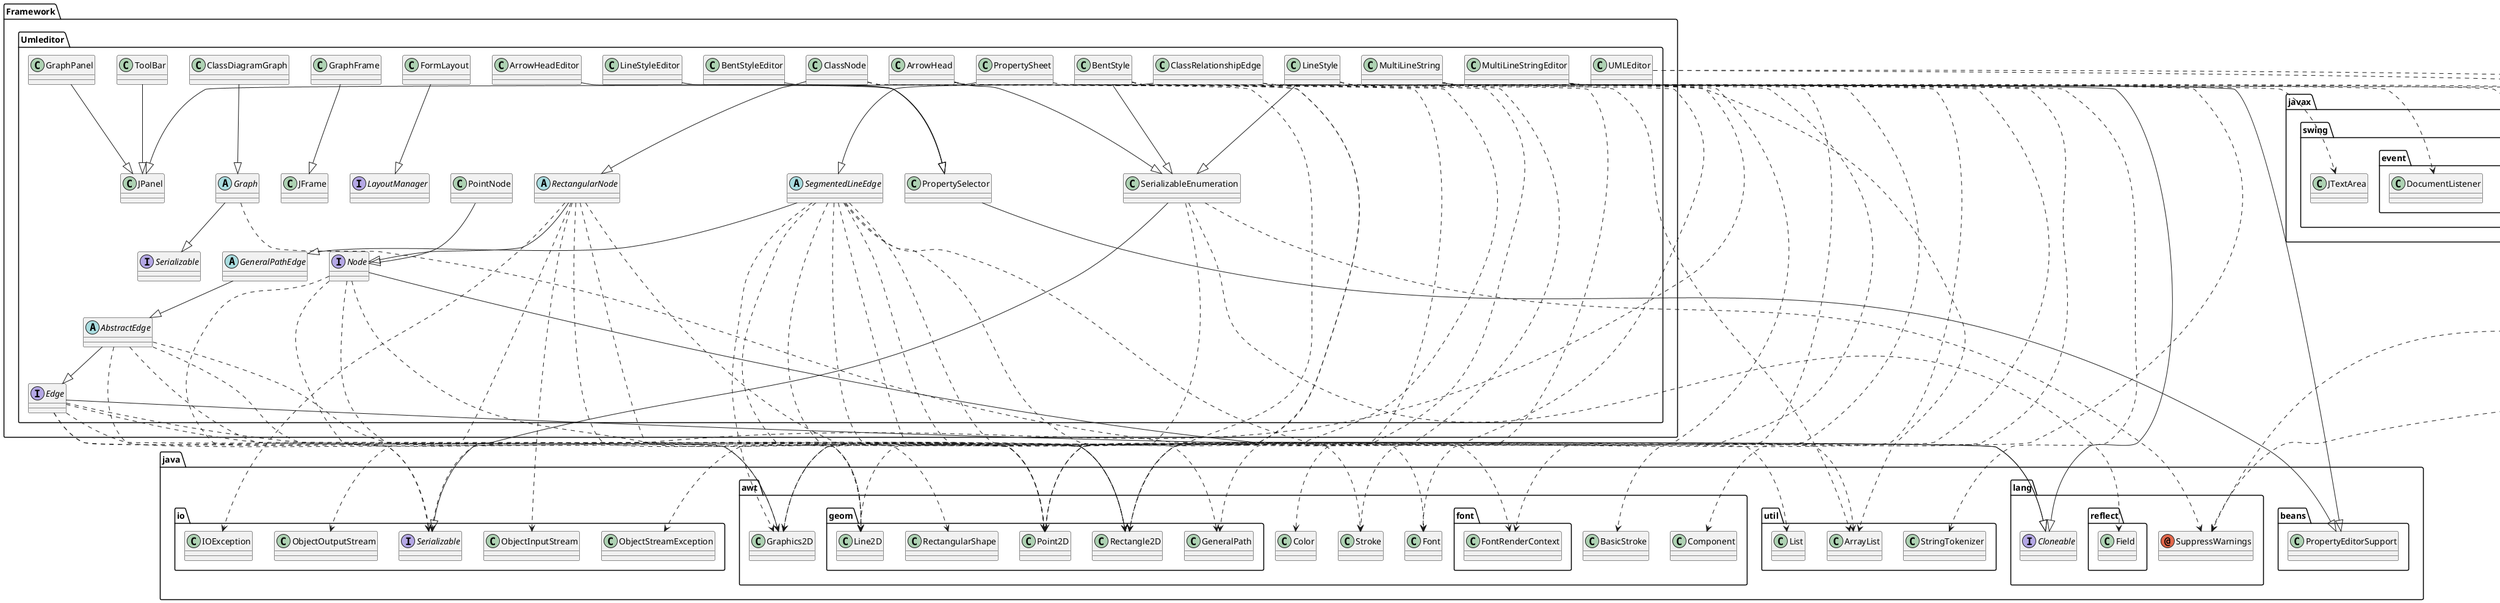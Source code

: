 @startuml Diagramme de classe initial
abstract class Framework.Umleditor.AbstractEdge
abstract class Framework.Umleditor.GeneralPathEdge
abstract class Framework.Umleditor.Graph
abstract class Framework.Umleditor.RectangularNode
abstract class Framework.Umleditor.SegmentedLineEdge
annotation java.lang.SuppressWarnings
class Framework.Umleditor.ArrowHead
class Framework.Umleditor.ArrowHeadEditor
class Framework.Umleditor.BentStyle
class Framework.Umleditor.BentStyleEditor
class Framework.Umleditor.ClassDiagramGraph
class Framework.Umleditor.ClassNode
class Framework.Umleditor.ClassRelationshipEdge
class Framework.Umleditor.FormLayout
class Framework.Umleditor.GraphFrame
class Framework.Umleditor.GraphPanel
class Framework.Umleditor.JFrame
class Framework.Umleditor.JPanel
class Framework.Umleditor.LineStyle
class Framework.Umleditor.LineStyleEditor
class Framework.Umleditor.MultiLineString
class Framework.Umleditor.MultiLineStringEditor
class Framework.Umleditor.PointNode
class Framework.Umleditor.PropertySelector
class Framework.Umleditor.PropertySheet
class Framework.Umleditor.SerializableEnumeration
class Framework.Umleditor.ToolBar
class Framework.Umleditor.UMLEditor
class java.awt.BasicStroke
class java.awt.Color
class java.awt.Component
class java.awt.Font
class java.awt.Graphics2D
class java.awt.Stroke
class java.awt.font.FontRenderContext
class java.awt.geom.GeneralPath
class java.awt.geom.Line2D
class java.awt.geom.Point2D
class java.awt.geom.Rectangle2D
class java.awt.geom.RectangularShape
class java.beans.PropertyEditorSupport
class java.io.IOException
class java.io.ObjectInputStream
class java.io.ObjectOutputStream
class java.io.ObjectStreamException
class java.lang.reflect.Field
class java.util.ArrayList
class java.util.List
class java.util.StringTokenizer
class javax.swing.JFrame
class javax.swing.JScrollPane
class javax.swing.JTextArea
class javax.swing.event.DocumentEvent
class javax.swing.event.DocumentListener
interface Framework.Umleditor.Edge
interface Framework.Umleditor.LayoutManager
interface Framework.Umleditor.Node
interface Framework.Umleditor.Serializable
interface java.io.Serializable
interface java.lang.Cloneable
Framework.Umleditor.AbstractEdge ..> java.awt.Graphics2D
Framework.Umleditor.AbstractEdge ..> java.awt.geom.Line2D
Framework.Umleditor.AbstractEdge ..> java.awt.geom.Point2D
Framework.Umleditor.AbstractEdge ..> java.awt.geom.Rectangle2D
Framework.Umleditor.AbstractEdge --|> Framework.Umleditor.Edge
Framework.Umleditor.GeneralPathEdge --|> Framework.Umleditor.AbstractEdge
Framework.Umleditor.Graph ..> java.util.List
Framework.Umleditor.Graph --|> Framework.Umleditor.Serializable
Framework.Umleditor.RectangularNode ..> java.awt.geom.Point2D
Framework.Umleditor.RectangularNode ..> java.awt.geom.Rectangle2D
Framework.Umleditor.RectangularNode ..> java.awt.geom.RectangularShape
Framework.Umleditor.RectangularNode ..> java.io.IOException
Framework.Umleditor.RectangularNode ..> java.io.ObjectInputStream
Framework.Umleditor.RectangularNode ..> java.io.ObjectOutputStream
Framework.Umleditor.RectangularNode --|> Framework.Umleditor.Node
Framework.Umleditor.SegmentedLineEdge --|> Framework.Umleditor.GeneralPathEdge
Framework.Umleditor.SegmentedLineEdge ..> java.awt.Font
Framework.Umleditor.SegmentedLineEdge ..> java.awt.Graphics2D
Framework.Umleditor.SegmentedLineEdge ..> java.awt.Stroke
Framework.Umleditor.SegmentedLineEdge ..> java.awt.font.FontRenderContext
Framework.Umleditor.SegmentedLineEdge ..> java.awt.geom.GeneralPath
Framework.Umleditor.SegmentedLineEdge ..> java.awt.geom.Line2D
Framework.Umleditor.SegmentedLineEdge ..> java.awt.geom.Point2D
Framework.Umleditor.SegmentedLineEdge ..> java.awt.geom.Rectangle2D
Framework.Umleditor.SegmentedLineEdge ..> java.util.ArrayList
Framework.Umleditor.ArrowHead --|> Framework.Umleditor.SerializableEnumeration
Framework.Umleditor.ArrowHead ..> java.awt.Color
Framework.Umleditor.ArrowHead ..> java.awt.Graphics2D
Framework.Umleditor.ArrowHead ..> java.awt.geom.GeneralPath
Framework.Umleditor.ArrowHead ..> java.awt.geom.Point2D
Framework.Umleditor.ArrowHeadEditor --|> Framework.Umleditor.PropertySelector
Framework.Umleditor.BentStyle --|> Framework.Umleditor.SerializableEnumeration
Framework.Umleditor.BentStyle ..> java.awt.geom.Point2D
Framework.Umleditor.BentStyle ..> java.awt.geom.Rectangle2D
Framework.Umleditor.BentStyle ..> java.util.ArrayList
Framework.Umleditor.BentStyleEditor --|> Framework.Umleditor.PropertySelector
Framework.Umleditor.ClassDiagramGraph --|> Framework.Umleditor.Graph
Framework.Umleditor.ClassNode --|> Framework.Umleditor.RectangularNode
Framework.Umleditor.ClassNode ..> java.awt.Graphics2D
Framework.Umleditor.ClassNode ..> java.awt.geom.Rectangle2D
Framework.Umleditor.ClassRelationshipEdge --|> Framework.Umleditor.SegmentedLineEdge
Framework.Umleditor.ClassRelationshipEdge ..> java.awt.geom.Point2D
Framework.Umleditor.ClassRelationshipEdge ..> java.util.ArrayList
Framework.Umleditor.FormLayout --|> Framework.Umleditor.LayoutManager
Framework.Umleditor.GraphFrame --|> Framework.Umleditor.JFrame
Framework.Umleditor.GraphPanel --|> Framework.Umleditor.JPanel
Framework.Umleditor.LineStyle --|> Framework.Umleditor.SerializableEnumeration
Framework.Umleditor.LineStyle ..> java.awt.BasicStroke
Framework.Umleditor.LineStyle ..> java.awt.Stroke
Framework.Umleditor.LineStyleEditor --|> Framework.Umleditor.PropertySelector
Framework.Umleditor.MultiLineString ..> java.awt.Font
Framework.Umleditor.MultiLineString ..> java.awt.Graphics2D
Framework.Umleditor.MultiLineString ..> java.awt.font.FontRenderContext
Framework.Umleditor.MultiLineString ..> java.awt.geom.Line2D
Framework.Umleditor.MultiLineString ..> java.awt.geom.Rectangle2D
Framework.Umleditor.MultiLineString ..> java.util.StringTokenizer
Framework.Umleditor.MultiLineString ..> java.io.Serializable
Framework.Umleditor.MultiLineString --|> java.lang.Cloneable
Framework.Umleditor.MultiLineStringEditor ..> java.awt.Component
Framework.Umleditor.MultiLineStringEditor --|> java.beans.PropertyEditorSupport
Framework.Umleditor.MultiLineStringEditor ..> javax.swing.JScrollPane
Framework.Umleditor.MultiLineStringEditor ..> javax.swing.JTextArea
Framework.Umleditor.MultiLineStringEditor ..> javax.swing.event.DocumentEvent
Framework.Umleditor.MultiLineStringEditor ..> javax.swing.event.DocumentListener
Framework.Umleditor.PointNode --|> Framework.Umleditor.Node
Framework.Umleditor.PropertySelector --|> java.beans.PropertyEditorSupport
Framework.Umleditor.PropertySheet ..> java.lang.SuppressWarnings
Framework.Umleditor.PropertySheet --|> Framework.Umleditor.JPanel
Framework.Umleditor.SerializableEnumeration ..> java.lang.SuppressWarnings
Framework.Umleditor.SerializableEnumeration ..> java.io.ObjectStreamException
Framework.Umleditor.SerializableEnumeration ..> java.lang.reflect.Field
Framework.Umleditor.SerializableEnumeration --|> java.io.Serializable
Framework.Umleditor.ToolBar --|> Framework.Umleditor.JPanel
Framework.Umleditor.UMLEditor ..> java.lang.SuppressWarnings
Framework.Umleditor.UMLEditor ..> javax.swing.JFrame
Framework.Umleditor.Edge ..> java.awt.Graphics2D
Framework.Umleditor.Edge ..> java.awt.geom.Line2D
Framework.Umleditor.Edge ..> java.awt.geom.Point2D
Framework.Umleditor.Edge ..> java.awt.geom.Rectangle2D
Framework.Umleditor.Edge ..> java.io.Serializable
Framework.Umleditor.Edge --|> java.lang.Cloneable
Framework.Umleditor.Node ..> java.awt.Graphics2D
Framework.Umleditor.Node ..> java.awt.geom.Point2D
Framework.Umleditor.Node ..> java.awt.geom.Rectangle2D
Framework.Umleditor.Node ..> java.io.Serializable
Framework.Umleditor.Node --|> java.lang.Cloneable
@enduml